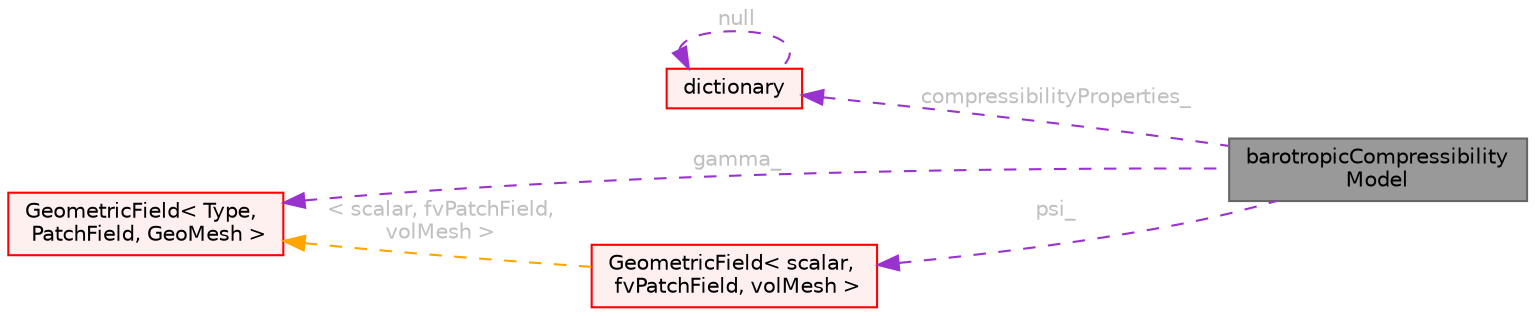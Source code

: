digraph "barotropicCompressibilityModel"
{
 // LATEX_PDF_SIZE
  bgcolor="transparent";
  edge [fontname=Helvetica,fontsize=10,labelfontname=Helvetica,labelfontsize=10];
  node [fontname=Helvetica,fontsize=10,shape=box,height=0.2,width=0.4];
  rankdir="LR";
  Node1 [id="Node000001",label="barotropicCompressibility\lModel",height=0.2,width=0.4,color="gray40", fillcolor="grey60", style="filled", fontcolor="black",tooltip="Abstract class for barotropic compressibility models."];
  Node2 -> Node1 [id="edge1_Node000001_Node000002",dir="back",color="darkorchid3",style="dashed",tooltip=" ",label=" compressibilityProperties_",fontcolor="grey" ];
  Node2 [id="Node000002",label="dictionary",height=0.2,width=0.4,color="red", fillcolor="#FFF0F0", style="filled",URL="$classFoam_1_1dictionary.html",tooltip="A list of keyword definitions, which are a keyword followed by a number of values (eg,..."];
  Node2 -> Node2 [id="edge2_Node000002_Node000002",dir="back",color="darkorchid3",style="dashed",tooltip=" ",label=" null",fontcolor="grey" ];
  Node8 -> Node1 [id="edge3_Node000001_Node000008",dir="back",color="darkorchid3",style="dashed",tooltip=" ",label=" psi_",fontcolor="grey" ];
  Node8 [id="Node000008",label="GeometricField\< scalar,\l fvPatchField, volMesh \>",height=0.2,width=0.4,color="red", fillcolor="#FFF0F0", style="filled",URL="$classFoam_1_1GeometricField.html",tooltip=" "];
  Node22 -> Node8 [id="edge4_Node000008_Node000022",dir="back",color="orange",style="dashed",tooltip=" ",label=" \< scalar, fvPatchField,\l volMesh \>",fontcolor="grey" ];
  Node22 [id="Node000022",label="GeometricField\< Type,\l PatchField, GeoMesh \>",height=0.2,width=0.4,color="red", fillcolor="#FFF0F0", style="filled",URL="$classFoam_1_1GeometricField.html",tooltip="Generic GeometricField class."];
  Node22 -> Node1 [id="edge5_Node000001_Node000022",dir="back",color="darkorchid3",style="dashed",tooltip=" ",label=" gamma_",fontcolor="grey" ];
}
